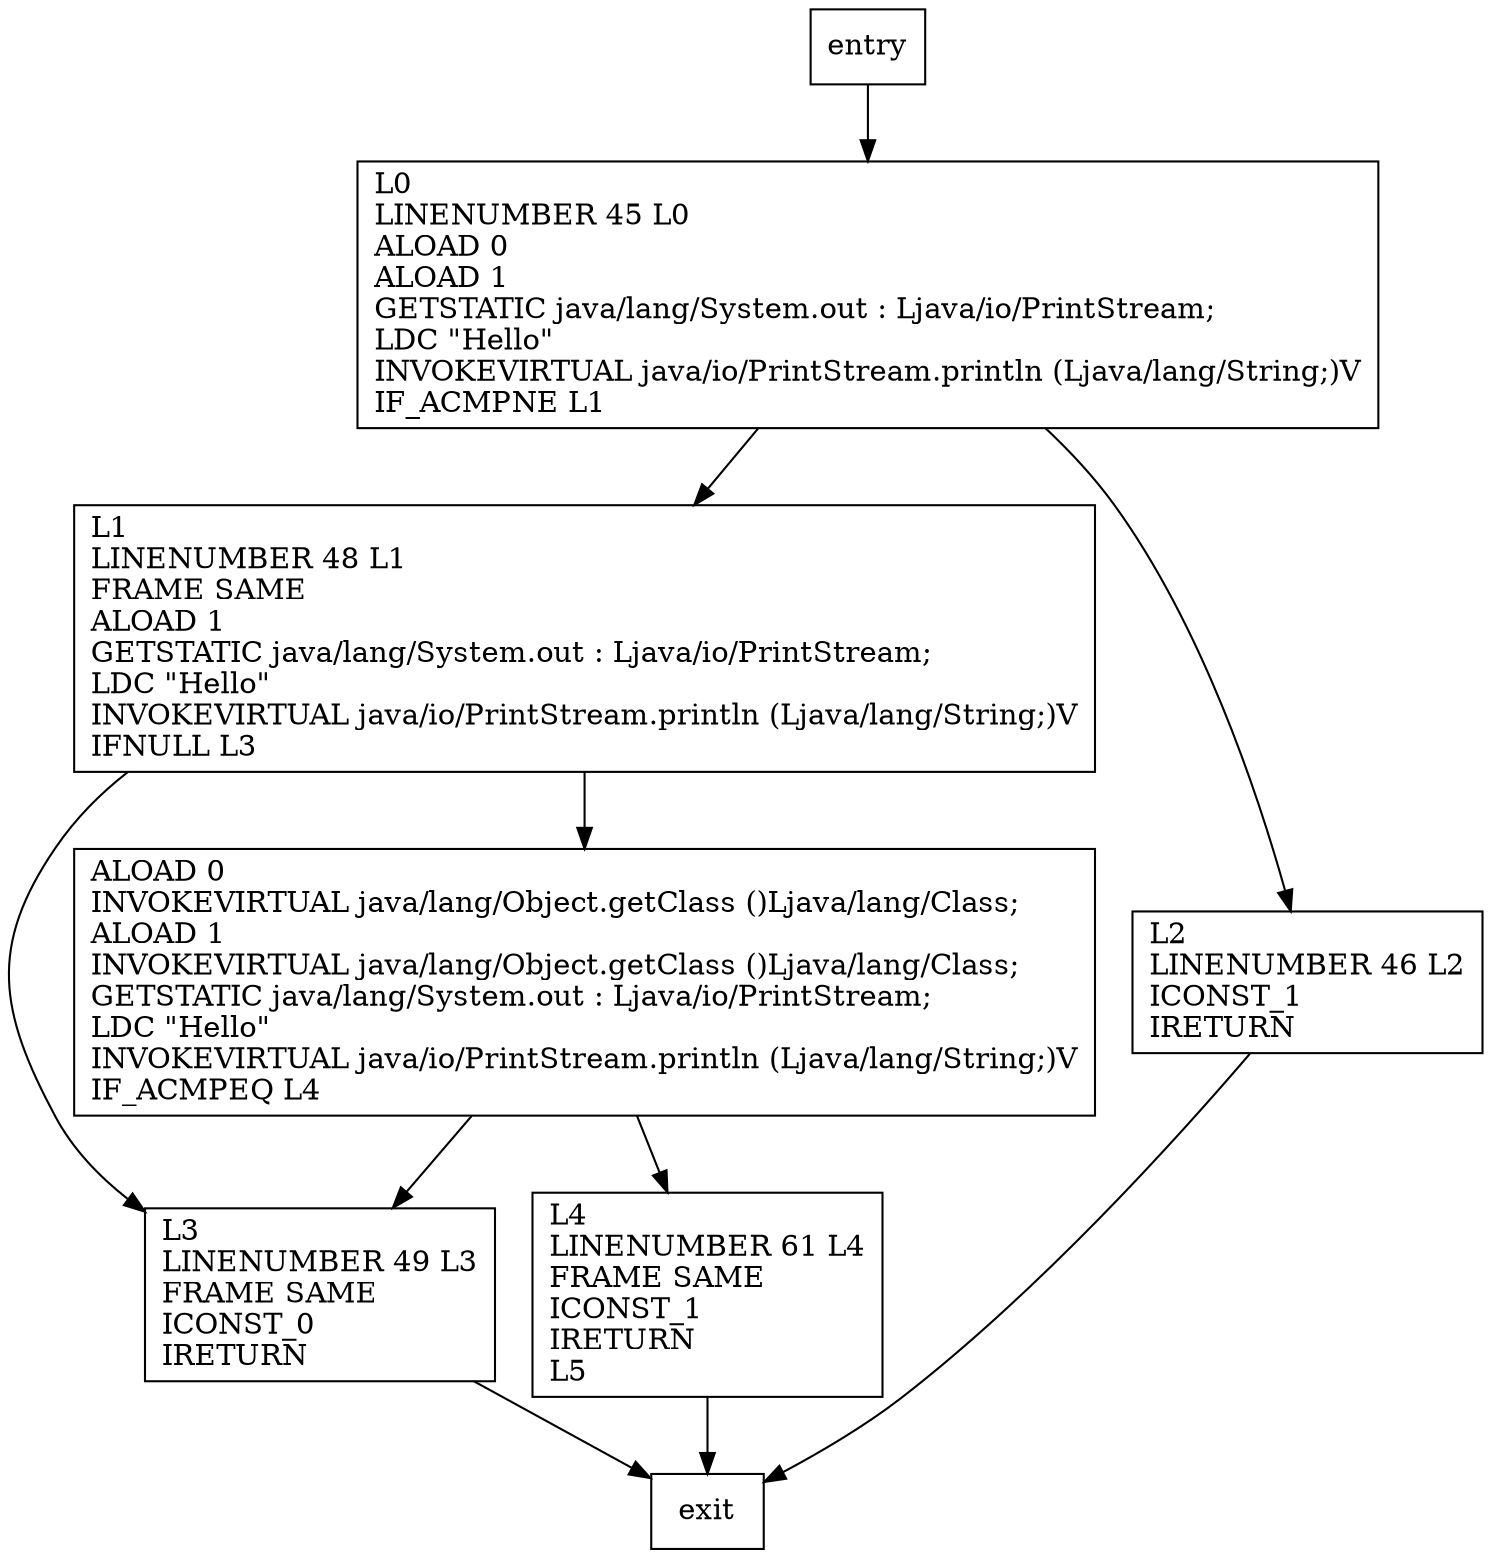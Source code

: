 digraph equals {
node [shape=record];
1847008471 [label="L1\lLINENUMBER 48 L1\lFRAME SAME\lALOAD 1\lGETSTATIC java/lang/System.out : Ljava/io/PrintStream;\lLDC \"Hello\"\lINVOKEVIRTUAL java/io/PrintStream.println (Ljava/lang/String;)V\lIFNULL L3\l"];
1089418272 [label="L0\lLINENUMBER 45 L0\lALOAD 0\lALOAD 1\lGETSTATIC java/lang/System.out : Ljava/io/PrintStream;\lLDC \"Hello\"\lINVOKEVIRTUAL java/io/PrintStream.println (Ljava/lang/String;)V\lIF_ACMPNE L1\l"];
1233990028 [label="L2\lLINENUMBER 46 L2\lICONST_1\lIRETURN\l"];
2036127838 [label="L3\lLINENUMBER 49 L3\lFRAME SAME\lICONST_0\lIRETURN\l"];
1076607567 [label="ALOAD 0\lINVOKEVIRTUAL java/lang/Object.getClass ()Ljava/lang/Class;\lALOAD 1\lINVOKEVIRTUAL java/lang/Object.getClass ()Ljava/lang/Class;\lGETSTATIC java/lang/System.out : Ljava/io/PrintStream;\lLDC \"Hello\"\lINVOKEVIRTUAL java/io/PrintStream.println (Ljava/lang/String;)V\lIF_ACMPEQ L4\l"];
1509791656 [label="L4\lLINENUMBER 61 L4\lFRAME SAME\lICONST_1\lIRETURN\lL5\l"];
entry;
exit;
entry -> 1089418272;
1847008471 -> 2036127838;
1847008471 -> 1076607567;
1089418272 -> 1847008471;
1089418272 -> 1233990028;
1233990028 -> exit;
2036127838 -> exit;
1076607567 -> 2036127838;
1076607567 -> 1509791656;
1509791656 -> exit;
}
